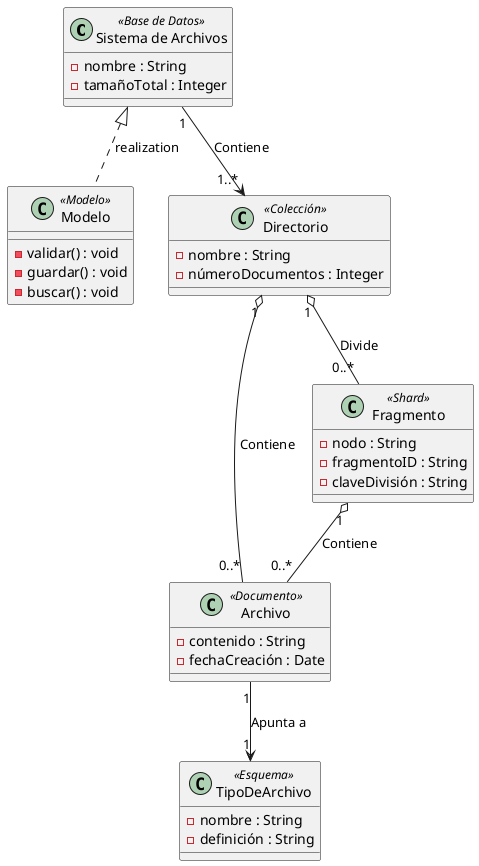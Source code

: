 @startuml

class "Sistema de Archivos" as BaseDeDatos <<Base de Datos>> {
    - nombre : String
    - tamañoTotal : Integer
}

class Modelo <<Modelo>> {
    - validar() : void
    - guardar() : void
    - buscar() : void
}

class Directorio <<Colección>> {
    - nombre : String
    - númeroDocumentos : Integer
}

class Archivo <<Documento>> {
    - contenido : String
    - fechaCreación : Date
}

class TipoDeArchivo <<Esquema>> {
    - nombre : String
    - definición : String
}

class Fragmento <<Shard>> {
    - nodo : String
    - fragmentoID : String
    - claveDivisión : String
}

BaseDeDatos "1" --> "1..*" Directorio : Contiene
Directorio "1" o-- "0..*" Archivo : Contiene
Directorio "1" o-- "0..*" Fragmento : Divide
Archivo "1" --> "1" TipoDeArchivo : Apunta a
Fragmento "1" o-- "0..*" Archivo : Contiene

BaseDeDatos <|.. Modelo : «realization»

@enduml
